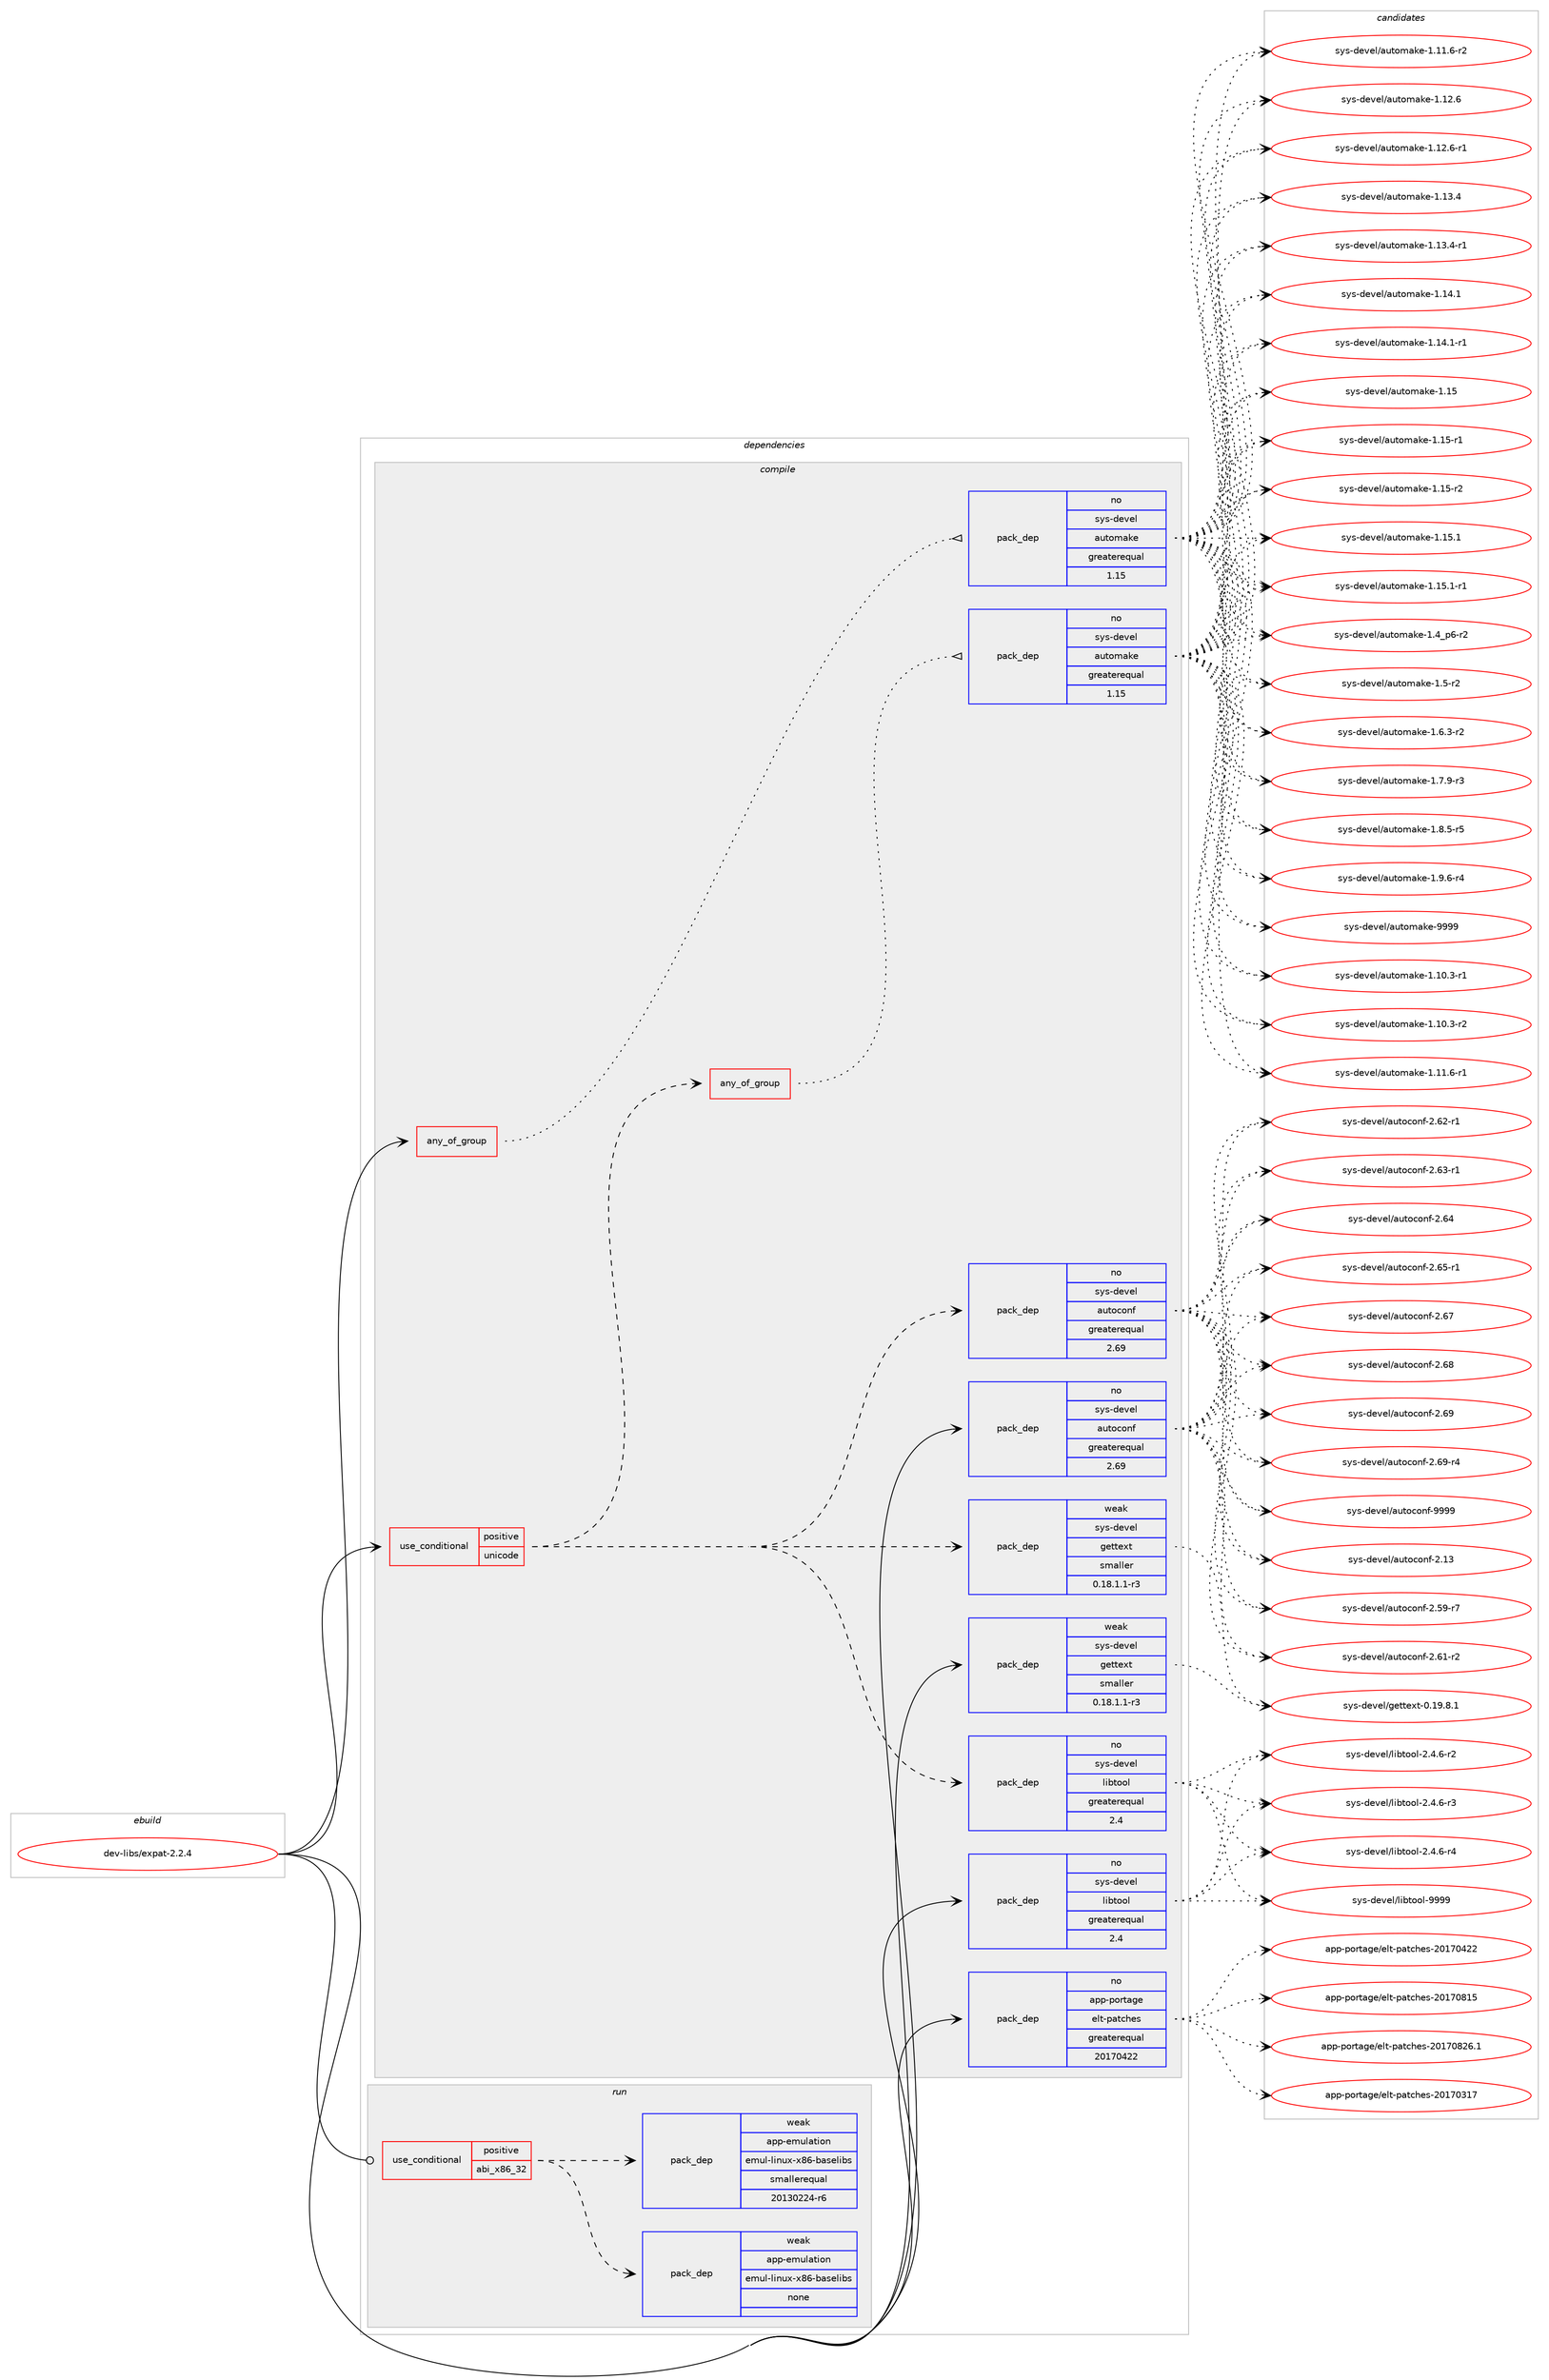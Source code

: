 digraph prolog {

# *************
# Graph options
# *************

newrank=true;
concentrate=true;
compound=true;
graph [rankdir=LR,fontname=Helvetica,fontsize=10,ranksep=1.5];#, ranksep=2.5, nodesep=0.2];
edge  [arrowhead=vee];
node  [fontname=Helvetica,fontsize=10];

# **********
# The ebuild
# **********

subgraph cluster_leftcol {
color=gray;
rank=same;
label=<<i>ebuild</i>>;
id [label="dev-libs/expat-2.2.4", color=red, width=4, href="../dev-libs/expat-2.2.4.svg"];
}

# ****************
# The dependencies
# ****************

subgraph cluster_midcol {
color=gray;
label=<<i>dependencies</i>>;
subgraph cluster_compile {
fillcolor="#eeeeee";
style=filled;
label=<<i>compile</i>>;
subgraph any3224 {
dependency112661 [label=<<TABLE BORDER="0" CELLBORDER="1" CELLSPACING="0" CELLPADDING="4"><TR><TD CELLPADDING="10">any_of_group</TD></TR></TABLE>>, shape=none, color=red];subgraph pack84893 {
dependency112662 [label=<<TABLE BORDER="0" CELLBORDER="1" CELLSPACING="0" CELLPADDING="4" WIDTH="220"><TR><TD ROWSPAN="6" CELLPADDING="30">pack_dep</TD></TR><TR><TD WIDTH="110">no</TD></TR><TR><TD>sys-devel</TD></TR><TR><TD>automake</TD></TR><TR><TD>greaterequal</TD></TR><TR><TD>1.15</TD></TR></TABLE>>, shape=none, color=blue];
}
dependency112661:e -> dependency112662:w [weight=20,style="dotted",arrowhead="oinv"];
}
id:e -> dependency112661:w [weight=20,style="solid",arrowhead="vee"];
subgraph cond24514 {
dependency112663 [label=<<TABLE BORDER="0" CELLBORDER="1" CELLSPACING="0" CELLPADDING="4"><TR><TD ROWSPAN="3" CELLPADDING="10">use_conditional</TD></TR><TR><TD>positive</TD></TR><TR><TD>unicode</TD></TR></TABLE>>, shape=none, color=red];
subgraph pack84894 {
dependency112664 [label=<<TABLE BORDER="0" CELLBORDER="1" CELLSPACING="0" CELLPADDING="4" WIDTH="220"><TR><TD ROWSPAN="6" CELLPADDING="30">pack_dep</TD></TR><TR><TD WIDTH="110">weak</TD></TR><TR><TD>sys-devel</TD></TR><TR><TD>gettext</TD></TR><TR><TD>smaller</TD></TR><TR><TD>0.18.1.1-r3</TD></TR></TABLE>>, shape=none, color=blue];
}
dependency112663:e -> dependency112664:w [weight=20,style="dashed",arrowhead="vee"];
subgraph any3225 {
dependency112665 [label=<<TABLE BORDER="0" CELLBORDER="1" CELLSPACING="0" CELLPADDING="4"><TR><TD CELLPADDING="10">any_of_group</TD></TR></TABLE>>, shape=none, color=red];subgraph pack84895 {
dependency112666 [label=<<TABLE BORDER="0" CELLBORDER="1" CELLSPACING="0" CELLPADDING="4" WIDTH="220"><TR><TD ROWSPAN="6" CELLPADDING="30">pack_dep</TD></TR><TR><TD WIDTH="110">no</TD></TR><TR><TD>sys-devel</TD></TR><TR><TD>automake</TD></TR><TR><TD>greaterequal</TD></TR><TR><TD>1.15</TD></TR></TABLE>>, shape=none, color=blue];
}
dependency112665:e -> dependency112666:w [weight=20,style="dotted",arrowhead="oinv"];
}
dependency112663:e -> dependency112665:w [weight=20,style="dashed",arrowhead="vee"];
subgraph pack84896 {
dependency112667 [label=<<TABLE BORDER="0" CELLBORDER="1" CELLSPACING="0" CELLPADDING="4" WIDTH="220"><TR><TD ROWSPAN="6" CELLPADDING="30">pack_dep</TD></TR><TR><TD WIDTH="110">no</TD></TR><TR><TD>sys-devel</TD></TR><TR><TD>autoconf</TD></TR><TR><TD>greaterequal</TD></TR><TR><TD>2.69</TD></TR></TABLE>>, shape=none, color=blue];
}
dependency112663:e -> dependency112667:w [weight=20,style="dashed",arrowhead="vee"];
subgraph pack84897 {
dependency112668 [label=<<TABLE BORDER="0" CELLBORDER="1" CELLSPACING="0" CELLPADDING="4" WIDTH="220"><TR><TD ROWSPAN="6" CELLPADDING="30">pack_dep</TD></TR><TR><TD WIDTH="110">no</TD></TR><TR><TD>sys-devel</TD></TR><TR><TD>libtool</TD></TR><TR><TD>greaterequal</TD></TR><TR><TD>2.4</TD></TR></TABLE>>, shape=none, color=blue];
}
dependency112663:e -> dependency112668:w [weight=20,style="dashed",arrowhead="vee"];
}
id:e -> dependency112663:w [weight=20,style="solid",arrowhead="vee"];
subgraph pack84898 {
dependency112669 [label=<<TABLE BORDER="0" CELLBORDER="1" CELLSPACING="0" CELLPADDING="4" WIDTH="220"><TR><TD ROWSPAN="6" CELLPADDING="30">pack_dep</TD></TR><TR><TD WIDTH="110">no</TD></TR><TR><TD>app-portage</TD></TR><TR><TD>elt-patches</TD></TR><TR><TD>greaterequal</TD></TR><TR><TD>20170422</TD></TR></TABLE>>, shape=none, color=blue];
}
id:e -> dependency112669:w [weight=20,style="solid",arrowhead="vee"];
subgraph pack84899 {
dependency112670 [label=<<TABLE BORDER="0" CELLBORDER="1" CELLSPACING="0" CELLPADDING="4" WIDTH="220"><TR><TD ROWSPAN="6" CELLPADDING="30">pack_dep</TD></TR><TR><TD WIDTH="110">no</TD></TR><TR><TD>sys-devel</TD></TR><TR><TD>autoconf</TD></TR><TR><TD>greaterequal</TD></TR><TR><TD>2.69</TD></TR></TABLE>>, shape=none, color=blue];
}
id:e -> dependency112670:w [weight=20,style="solid",arrowhead="vee"];
subgraph pack84900 {
dependency112671 [label=<<TABLE BORDER="0" CELLBORDER="1" CELLSPACING="0" CELLPADDING="4" WIDTH="220"><TR><TD ROWSPAN="6" CELLPADDING="30">pack_dep</TD></TR><TR><TD WIDTH="110">no</TD></TR><TR><TD>sys-devel</TD></TR><TR><TD>libtool</TD></TR><TR><TD>greaterequal</TD></TR><TR><TD>2.4</TD></TR></TABLE>>, shape=none, color=blue];
}
id:e -> dependency112671:w [weight=20,style="solid",arrowhead="vee"];
subgraph pack84901 {
dependency112672 [label=<<TABLE BORDER="0" CELLBORDER="1" CELLSPACING="0" CELLPADDING="4" WIDTH="220"><TR><TD ROWSPAN="6" CELLPADDING="30">pack_dep</TD></TR><TR><TD WIDTH="110">weak</TD></TR><TR><TD>sys-devel</TD></TR><TR><TD>gettext</TD></TR><TR><TD>smaller</TD></TR><TR><TD>0.18.1.1-r3</TD></TR></TABLE>>, shape=none, color=blue];
}
id:e -> dependency112672:w [weight=20,style="solid",arrowhead="vee"];
}
subgraph cluster_compileandrun {
fillcolor="#eeeeee";
style=filled;
label=<<i>compile and run</i>>;
}
subgraph cluster_run {
fillcolor="#eeeeee";
style=filled;
label=<<i>run</i>>;
subgraph cond24515 {
dependency112673 [label=<<TABLE BORDER="0" CELLBORDER="1" CELLSPACING="0" CELLPADDING="4"><TR><TD ROWSPAN="3" CELLPADDING="10">use_conditional</TD></TR><TR><TD>positive</TD></TR><TR><TD>abi_x86_32</TD></TR></TABLE>>, shape=none, color=red];
subgraph pack84902 {
dependency112674 [label=<<TABLE BORDER="0" CELLBORDER="1" CELLSPACING="0" CELLPADDING="4" WIDTH="220"><TR><TD ROWSPAN="6" CELLPADDING="30">pack_dep</TD></TR><TR><TD WIDTH="110">weak</TD></TR><TR><TD>app-emulation</TD></TR><TR><TD>emul-linux-x86-baselibs</TD></TR><TR><TD>smallerequal</TD></TR><TR><TD>20130224-r6</TD></TR></TABLE>>, shape=none, color=blue];
}
dependency112673:e -> dependency112674:w [weight=20,style="dashed",arrowhead="vee"];
subgraph pack84903 {
dependency112675 [label=<<TABLE BORDER="0" CELLBORDER="1" CELLSPACING="0" CELLPADDING="4" WIDTH="220"><TR><TD ROWSPAN="6" CELLPADDING="30">pack_dep</TD></TR><TR><TD WIDTH="110">weak</TD></TR><TR><TD>app-emulation</TD></TR><TR><TD>emul-linux-x86-baselibs</TD></TR><TR><TD>none</TD></TR><TR><TD></TD></TR></TABLE>>, shape=none, color=blue];
}
dependency112673:e -> dependency112675:w [weight=20,style="dashed",arrowhead="vee"];
}
id:e -> dependency112673:w [weight=20,style="solid",arrowhead="odot"];
}
}

# **************
# The candidates
# **************

subgraph cluster_choices {
rank=same;
color=gray;
label=<<i>candidates</i>>;

subgraph choice84893 {
color=black;
nodesep=1;
choice11512111545100101118101108479711711611110997107101454946494846514511449 [label="sys-devel/automake-1.10.3-r1", color=red, width=4,href="../sys-devel/automake-1.10.3-r1.svg"];
choice11512111545100101118101108479711711611110997107101454946494846514511450 [label="sys-devel/automake-1.10.3-r2", color=red, width=4,href="../sys-devel/automake-1.10.3-r2.svg"];
choice11512111545100101118101108479711711611110997107101454946494946544511449 [label="sys-devel/automake-1.11.6-r1", color=red, width=4,href="../sys-devel/automake-1.11.6-r1.svg"];
choice11512111545100101118101108479711711611110997107101454946494946544511450 [label="sys-devel/automake-1.11.6-r2", color=red, width=4,href="../sys-devel/automake-1.11.6-r2.svg"];
choice1151211154510010111810110847971171161111099710710145494649504654 [label="sys-devel/automake-1.12.6", color=red, width=4,href="../sys-devel/automake-1.12.6.svg"];
choice11512111545100101118101108479711711611110997107101454946495046544511449 [label="sys-devel/automake-1.12.6-r1", color=red, width=4,href="../sys-devel/automake-1.12.6-r1.svg"];
choice1151211154510010111810110847971171161111099710710145494649514652 [label="sys-devel/automake-1.13.4", color=red, width=4,href="../sys-devel/automake-1.13.4.svg"];
choice11512111545100101118101108479711711611110997107101454946495146524511449 [label="sys-devel/automake-1.13.4-r1", color=red, width=4,href="../sys-devel/automake-1.13.4-r1.svg"];
choice1151211154510010111810110847971171161111099710710145494649524649 [label="sys-devel/automake-1.14.1", color=red, width=4,href="../sys-devel/automake-1.14.1.svg"];
choice11512111545100101118101108479711711611110997107101454946495246494511449 [label="sys-devel/automake-1.14.1-r1", color=red, width=4,href="../sys-devel/automake-1.14.1-r1.svg"];
choice115121115451001011181011084797117116111109971071014549464953 [label="sys-devel/automake-1.15", color=red, width=4,href="../sys-devel/automake-1.15.svg"];
choice1151211154510010111810110847971171161111099710710145494649534511449 [label="sys-devel/automake-1.15-r1", color=red, width=4,href="../sys-devel/automake-1.15-r1.svg"];
choice1151211154510010111810110847971171161111099710710145494649534511450 [label="sys-devel/automake-1.15-r2", color=red, width=4,href="../sys-devel/automake-1.15-r2.svg"];
choice1151211154510010111810110847971171161111099710710145494649534649 [label="sys-devel/automake-1.15.1", color=red, width=4,href="../sys-devel/automake-1.15.1.svg"];
choice11512111545100101118101108479711711611110997107101454946495346494511449 [label="sys-devel/automake-1.15.1-r1", color=red, width=4,href="../sys-devel/automake-1.15.1-r1.svg"];
choice115121115451001011181011084797117116111109971071014549465295112544511450 [label="sys-devel/automake-1.4_p6-r2", color=red, width=4,href="../sys-devel/automake-1.4_p6-r2.svg"];
choice11512111545100101118101108479711711611110997107101454946534511450 [label="sys-devel/automake-1.5-r2", color=red, width=4,href="../sys-devel/automake-1.5-r2.svg"];
choice115121115451001011181011084797117116111109971071014549465446514511450 [label="sys-devel/automake-1.6.3-r2", color=red, width=4,href="../sys-devel/automake-1.6.3-r2.svg"];
choice115121115451001011181011084797117116111109971071014549465546574511451 [label="sys-devel/automake-1.7.9-r3", color=red, width=4,href="../sys-devel/automake-1.7.9-r3.svg"];
choice115121115451001011181011084797117116111109971071014549465646534511453 [label="sys-devel/automake-1.8.5-r5", color=red, width=4,href="../sys-devel/automake-1.8.5-r5.svg"];
choice115121115451001011181011084797117116111109971071014549465746544511452 [label="sys-devel/automake-1.9.6-r4", color=red, width=4,href="../sys-devel/automake-1.9.6-r4.svg"];
choice115121115451001011181011084797117116111109971071014557575757 [label="sys-devel/automake-9999", color=red, width=4,href="../sys-devel/automake-9999.svg"];
dependency112662:e -> choice11512111545100101118101108479711711611110997107101454946494846514511449:w [style=dotted,weight="100"];
dependency112662:e -> choice11512111545100101118101108479711711611110997107101454946494846514511450:w [style=dotted,weight="100"];
dependency112662:e -> choice11512111545100101118101108479711711611110997107101454946494946544511449:w [style=dotted,weight="100"];
dependency112662:e -> choice11512111545100101118101108479711711611110997107101454946494946544511450:w [style=dotted,weight="100"];
dependency112662:e -> choice1151211154510010111810110847971171161111099710710145494649504654:w [style=dotted,weight="100"];
dependency112662:e -> choice11512111545100101118101108479711711611110997107101454946495046544511449:w [style=dotted,weight="100"];
dependency112662:e -> choice1151211154510010111810110847971171161111099710710145494649514652:w [style=dotted,weight="100"];
dependency112662:e -> choice11512111545100101118101108479711711611110997107101454946495146524511449:w [style=dotted,weight="100"];
dependency112662:e -> choice1151211154510010111810110847971171161111099710710145494649524649:w [style=dotted,weight="100"];
dependency112662:e -> choice11512111545100101118101108479711711611110997107101454946495246494511449:w [style=dotted,weight="100"];
dependency112662:e -> choice115121115451001011181011084797117116111109971071014549464953:w [style=dotted,weight="100"];
dependency112662:e -> choice1151211154510010111810110847971171161111099710710145494649534511449:w [style=dotted,weight="100"];
dependency112662:e -> choice1151211154510010111810110847971171161111099710710145494649534511450:w [style=dotted,weight="100"];
dependency112662:e -> choice1151211154510010111810110847971171161111099710710145494649534649:w [style=dotted,weight="100"];
dependency112662:e -> choice11512111545100101118101108479711711611110997107101454946495346494511449:w [style=dotted,weight="100"];
dependency112662:e -> choice115121115451001011181011084797117116111109971071014549465295112544511450:w [style=dotted,weight="100"];
dependency112662:e -> choice11512111545100101118101108479711711611110997107101454946534511450:w [style=dotted,weight="100"];
dependency112662:e -> choice115121115451001011181011084797117116111109971071014549465446514511450:w [style=dotted,weight="100"];
dependency112662:e -> choice115121115451001011181011084797117116111109971071014549465546574511451:w [style=dotted,weight="100"];
dependency112662:e -> choice115121115451001011181011084797117116111109971071014549465646534511453:w [style=dotted,weight="100"];
dependency112662:e -> choice115121115451001011181011084797117116111109971071014549465746544511452:w [style=dotted,weight="100"];
dependency112662:e -> choice115121115451001011181011084797117116111109971071014557575757:w [style=dotted,weight="100"];
}
subgraph choice84894 {
color=black;
nodesep=1;
choice1151211154510010111810110847103101116116101120116454846495746564649 [label="sys-devel/gettext-0.19.8.1", color=red, width=4,href="../sys-devel/gettext-0.19.8.1.svg"];
dependency112664:e -> choice1151211154510010111810110847103101116116101120116454846495746564649:w [style=dotted,weight="100"];
}
subgraph choice84895 {
color=black;
nodesep=1;
choice11512111545100101118101108479711711611110997107101454946494846514511449 [label="sys-devel/automake-1.10.3-r1", color=red, width=4,href="../sys-devel/automake-1.10.3-r1.svg"];
choice11512111545100101118101108479711711611110997107101454946494846514511450 [label="sys-devel/automake-1.10.3-r2", color=red, width=4,href="../sys-devel/automake-1.10.3-r2.svg"];
choice11512111545100101118101108479711711611110997107101454946494946544511449 [label="sys-devel/automake-1.11.6-r1", color=red, width=4,href="../sys-devel/automake-1.11.6-r1.svg"];
choice11512111545100101118101108479711711611110997107101454946494946544511450 [label="sys-devel/automake-1.11.6-r2", color=red, width=4,href="../sys-devel/automake-1.11.6-r2.svg"];
choice1151211154510010111810110847971171161111099710710145494649504654 [label="sys-devel/automake-1.12.6", color=red, width=4,href="../sys-devel/automake-1.12.6.svg"];
choice11512111545100101118101108479711711611110997107101454946495046544511449 [label="sys-devel/automake-1.12.6-r1", color=red, width=4,href="../sys-devel/automake-1.12.6-r1.svg"];
choice1151211154510010111810110847971171161111099710710145494649514652 [label="sys-devel/automake-1.13.4", color=red, width=4,href="../sys-devel/automake-1.13.4.svg"];
choice11512111545100101118101108479711711611110997107101454946495146524511449 [label="sys-devel/automake-1.13.4-r1", color=red, width=4,href="../sys-devel/automake-1.13.4-r1.svg"];
choice1151211154510010111810110847971171161111099710710145494649524649 [label="sys-devel/automake-1.14.1", color=red, width=4,href="../sys-devel/automake-1.14.1.svg"];
choice11512111545100101118101108479711711611110997107101454946495246494511449 [label="sys-devel/automake-1.14.1-r1", color=red, width=4,href="../sys-devel/automake-1.14.1-r1.svg"];
choice115121115451001011181011084797117116111109971071014549464953 [label="sys-devel/automake-1.15", color=red, width=4,href="../sys-devel/automake-1.15.svg"];
choice1151211154510010111810110847971171161111099710710145494649534511449 [label="sys-devel/automake-1.15-r1", color=red, width=4,href="../sys-devel/automake-1.15-r1.svg"];
choice1151211154510010111810110847971171161111099710710145494649534511450 [label="sys-devel/automake-1.15-r2", color=red, width=4,href="../sys-devel/automake-1.15-r2.svg"];
choice1151211154510010111810110847971171161111099710710145494649534649 [label="sys-devel/automake-1.15.1", color=red, width=4,href="../sys-devel/automake-1.15.1.svg"];
choice11512111545100101118101108479711711611110997107101454946495346494511449 [label="sys-devel/automake-1.15.1-r1", color=red, width=4,href="../sys-devel/automake-1.15.1-r1.svg"];
choice115121115451001011181011084797117116111109971071014549465295112544511450 [label="sys-devel/automake-1.4_p6-r2", color=red, width=4,href="../sys-devel/automake-1.4_p6-r2.svg"];
choice11512111545100101118101108479711711611110997107101454946534511450 [label="sys-devel/automake-1.5-r2", color=red, width=4,href="../sys-devel/automake-1.5-r2.svg"];
choice115121115451001011181011084797117116111109971071014549465446514511450 [label="sys-devel/automake-1.6.3-r2", color=red, width=4,href="../sys-devel/automake-1.6.3-r2.svg"];
choice115121115451001011181011084797117116111109971071014549465546574511451 [label="sys-devel/automake-1.7.9-r3", color=red, width=4,href="../sys-devel/automake-1.7.9-r3.svg"];
choice115121115451001011181011084797117116111109971071014549465646534511453 [label="sys-devel/automake-1.8.5-r5", color=red, width=4,href="../sys-devel/automake-1.8.5-r5.svg"];
choice115121115451001011181011084797117116111109971071014549465746544511452 [label="sys-devel/automake-1.9.6-r4", color=red, width=4,href="../sys-devel/automake-1.9.6-r4.svg"];
choice115121115451001011181011084797117116111109971071014557575757 [label="sys-devel/automake-9999", color=red, width=4,href="../sys-devel/automake-9999.svg"];
dependency112666:e -> choice11512111545100101118101108479711711611110997107101454946494846514511449:w [style=dotted,weight="100"];
dependency112666:e -> choice11512111545100101118101108479711711611110997107101454946494846514511450:w [style=dotted,weight="100"];
dependency112666:e -> choice11512111545100101118101108479711711611110997107101454946494946544511449:w [style=dotted,weight="100"];
dependency112666:e -> choice11512111545100101118101108479711711611110997107101454946494946544511450:w [style=dotted,weight="100"];
dependency112666:e -> choice1151211154510010111810110847971171161111099710710145494649504654:w [style=dotted,weight="100"];
dependency112666:e -> choice11512111545100101118101108479711711611110997107101454946495046544511449:w [style=dotted,weight="100"];
dependency112666:e -> choice1151211154510010111810110847971171161111099710710145494649514652:w [style=dotted,weight="100"];
dependency112666:e -> choice11512111545100101118101108479711711611110997107101454946495146524511449:w [style=dotted,weight="100"];
dependency112666:e -> choice1151211154510010111810110847971171161111099710710145494649524649:w [style=dotted,weight="100"];
dependency112666:e -> choice11512111545100101118101108479711711611110997107101454946495246494511449:w [style=dotted,weight="100"];
dependency112666:e -> choice115121115451001011181011084797117116111109971071014549464953:w [style=dotted,weight="100"];
dependency112666:e -> choice1151211154510010111810110847971171161111099710710145494649534511449:w [style=dotted,weight="100"];
dependency112666:e -> choice1151211154510010111810110847971171161111099710710145494649534511450:w [style=dotted,weight="100"];
dependency112666:e -> choice1151211154510010111810110847971171161111099710710145494649534649:w [style=dotted,weight="100"];
dependency112666:e -> choice11512111545100101118101108479711711611110997107101454946495346494511449:w [style=dotted,weight="100"];
dependency112666:e -> choice115121115451001011181011084797117116111109971071014549465295112544511450:w [style=dotted,weight="100"];
dependency112666:e -> choice11512111545100101118101108479711711611110997107101454946534511450:w [style=dotted,weight="100"];
dependency112666:e -> choice115121115451001011181011084797117116111109971071014549465446514511450:w [style=dotted,weight="100"];
dependency112666:e -> choice115121115451001011181011084797117116111109971071014549465546574511451:w [style=dotted,weight="100"];
dependency112666:e -> choice115121115451001011181011084797117116111109971071014549465646534511453:w [style=dotted,weight="100"];
dependency112666:e -> choice115121115451001011181011084797117116111109971071014549465746544511452:w [style=dotted,weight="100"];
dependency112666:e -> choice115121115451001011181011084797117116111109971071014557575757:w [style=dotted,weight="100"];
}
subgraph choice84896 {
color=black;
nodesep=1;
choice115121115451001011181011084797117116111991111101024550464951 [label="sys-devel/autoconf-2.13", color=red, width=4,href="../sys-devel/autoconf-2.13.svg"];
choice1151211154510010111810110847971171161119911111010245504653574511455 [label="sys-devel/autoconf-2.59-r7", color=red, width=4,href="../sys-devel/autoconf-2.59-r7.svg"];
choice1151211154510010111810110847971171161119911111010245504654494511450 [label="sys-devel/autoconf-2.61-r2", color=red, width=4,href="../sys-devel/autoconf-2.61-r2.svg"];
choice1151211154510010111810110847971171161119911111010245504654504511449 [label="sys-devel/autoconf-2.62-r1", color=red, width=4,href="../sys-devel/autoconf-2.62-r1.svg"];
choice1151211154510010111810110847971171161119911111010245504654514511449 [label="sys-devel/autoconf-2.63-r1", color=red, width=4,href="../sys-devel/autoconf-2.63-r1.svg"];
choice115121115451001011181011084797117116111991111101024550465452 [label="sys-devel/autoconf-2.64", color=red, width=4,href="../sys-devel/autoconf-2.64.svg"];
choice1151211154510010111810110847971171161119911111010245504654534511449 [label="sys-devel/autoconf-2.65-r1", color=red, width=4,href="../sys-devel/autoconf-2.65-r1.svg"];
choice115121115451001011181011084797117116111991111101024550465455 [label="sys-devel/autoconf-2.67", color=red, width=4,href="../sys-devel/autoconf-2.67.svg"];
choice115121115451001011181011084797117116111991111101024550465456 [label="sys-devel/autoconf-2.68", color=red, width=4,href="../sys-devel/autoconf-2.68.svg"];
choice115121115451001011181011084797117116111991111101024550465457 [label="sys-devel/autoconf-2.69", color=red, width=4,href="../sys-devel/autoconf-2.69.svg"];
choice1151211154510010111810110847971171161119911111010245504654574511452 [label="sys-devel/autoconf-2.69-r4", color=red, width=4,href="../sys-devel/autoconf-2.69-r4.svg"];
choice115121115451001011181011084797117116111991111101024557575757 [label="sys-devel/autoconf-9999", color=red, width=4,href="../sys-devel/autoconf-9999.svg"];
dependency112667:e -> choice115121115451001011181011084797117116111991111101024550464951:w [style=dotted,weight="100"];
dependency112667:e -> choice1151211154510010111810110847971171161119911111010245504653574511455:w [style=dotted,weight="100"];
dependency112667:e -> choice1151211154510010111810110847971171161119911111010245504654494511450:w [style=dotted,weight="100"];
dependency112667:e -> choice1151211154510010111810110847971171161119911111010245504654504511449:w [style=dotted,weight="100"];
dependency112667:e -> choice1151211154510010111810110847971171161119911111010245504654514511449:w [style=dotted,weight="100"];
dependency112667:e -> choice115121115451001011181011084797117116111991111101024550465452:w [style=dotted,weight="100"];
dependency112667:e -> choice1151211154510010111810110847971171161119911111010245504654534511449:w [style=dotted,weight="100"];
dependency112667:e -> choice115121115451001011181011084797117116111991111101024550465455:w [style=dotted,weight="100"];
dependency112667:e -> choice115121115451001011181011084797117116111991111101024550465456:w [style=dotted,weight="100"];
dependency112667:e -> choice115121115451001011181011084797117116111991111101024550465457:w [style=dotted,weight="100"];
dependency112667:e -> choice1151211154510010111810110847971171161119911111010245504654574511452:w [style=dotted,weight="100"];
dependency112667:e -> choice115121115451001011181011084797117116111991111101024557575757:w [style=dotted,weight="100"];
}
subgraph choice84897 {
color=black;
nodesep=1;
choice1151211154510010111810110847108105981161111111084550465246544511450 [label="sys-devel/libtool-2.4.6-r2", color=red, width=4,href="../sys-devel/libtool-2.4.6-r2.svg"];
choice1151211154510010111810110847108105981161111111084550465246544511451 [label="sys-devel/libtool-2.4.6-r3", color=red, width=4,href="../sys-devel/libtool-2.4.6-r3.svg"];
choice1151211154510010111810110847108105981161111111084550465246544511452 [label="sys-devel/libtool-2.4.6-r4", color=red, width=4,href="../sys-devel/libtool-2.4.6-r4.svg"];
choice1151211154510010111810110847108105981161111111084557575757 [label="sys-devel/libtool-9999", color=red, width=4,href="../sys-devel/libtool-9999.svg"];
dependency112668:e -> choice1151211154510010111810110847108105981161111111084550465246544511450:w [style=dotted,weight="100"];
dependency112668:e -> choice1151211154510010111810110847108105981161111111084550465246544511451:w [style=dotted,weight="100"];
dependency112668:e -> choice1151211154510010111810110847108105981161111111084550465246544511452:w [style=dotted,weight="100"];
dependency112668:e -> choice1151211154510010111810110847108105981161111111084557575757:w [style=dotted,weight="100"];
}
subgraph choice84898 {
color=black;
nodesep=1;
choice97112112451121111141169710310147101108116451129711699104101115455048495548514955 [label="app-portage/elt-patches-20170317", color=red, width=4,href="../app-portage/elt-patches-20170317.svg"];
choice97112112451121111141169710310147101108116451129711699104101115455048495548525050 [label="app-portage/elt-patches-20170422", color=red, width=4,href="../app-portage/elt-patches-20170422.svg"];
choice97112112451121111141169710310147101108116451129711699104101115455048495548564953 [label="app-portage/elt-patches-20170815", color=red, width=4,href="../app-portage/elt-patches-20170815.svg"];
choice971121124511211111411697103101471011081164511297116991041011154550484955485650544649 [label="app-portage/elt-patches-20170826.1", color=red, width=4,href="../app-portage/elt-patches-20170826.1.svg"];
dependency112669:e -> choice97112112451121111141169710310147101108116451129711699104101115455048495548514955:w [style=dotted,weight="100"];
dependency112669:e -> choice97112112451121111141169710310147101108116451129711699104101115455048495548525050:w [style=dotted,weight="100"];
dependency112669:e -> choice97112112451121111141169710310147101108116451129711699104101115455048495548564953:w [style=dotted,weight="100"];
dependency112669:e -> choice971121124511211111411697103101471011081164511297116991041011154550484955485650544649:w [style=dotted,weight="100"];
}
subgraph choice84899 {
color=black;
nodesep=1;
choice115121115451001011181011084797117116111991111101024550464951 [label="sys-devel/autoconf-2.13", color=red, width=4,href="../sys-devel/autoconf-2.13.svg"];
choice1151211154510010111810110847971171161119911111010245504653574511455 [label="sys-devel/autoconf-2.59-r7", color=red, width=4,href="../sys-devel/autoconf-2.59-r7.svg"];
choice1151211154510010111810110847971171161119911111010245504654494511450 [label="sys-devel/autoconf-2.61-r2", color=red, width=4,href="../sys-devel/autoconf-2.61-r2.svg"];
choice1151211154510010111810110847971171161119911111010245504654504511449 [label="sys-devel/autoconf-2.62-r1", color=red, width=4,href="../sys-devel/autoconf-2.62-r1.svg"];
choice1151211154510010111810110847971171161119911111010245504654514511449 [label="sys-devel/autoconf-2.63-r1", color=red, width=4,href="../sys-devel/autoconf-2.63-r1.svg"];
choice115121115451001011181011084797117116111991111101024550465452 [label="sys-devel/autoconf-2.64", color=red, width=4,href="../sys-devel/autoconf-2.64.svg"];
choice1151211154510010111810110847971171161119911111010245504654534511449 [label="sys-devel/autoconf-2.65-r1", color=red, width=4,href="../sys-devel/autoconf-2.65-r1.svg"];
choice115121115451001011181011084797117116111991111101024550465455 [label="sys-devel/autoconf-2.67", color=red, width=4,href="../sys-devel/autoconf-2.67.svg"];
choice115121115451001011181011084797117116111991111101024550465456 [label="sys-devel/autoconf-2.68", color=red, width=4,href="../sys-devel/autoconf-2.68.svg"];
choice115121115451001011181011084797117116111991111101024550465457 [label="sys-devel/autoconf-2.69", color=red, width=4,href="../sys-devel/autoconf-2.69.svg"];
choice1151211154510010111810110847971171161119911111010245504654574511452 [label="sys-devel/autoconf-2.69-r4", color=red, width=4,href="../sys-devel/autoconf-2.69-r4.svg"];
choice115121115451001011181011084797117116111991111101024557575757 [label="sys-devel/autoconf-9999", color=red, width=4,href="../sys-devel/autoconf-9999.svg"];
dependency112670:e -> choice115121115451001011181011084797117116111991111101024550464951:w [style=dotted,weight="100"];
dependency112670:e -> choice1151211154510010111810110847971171161119911111010245504653574511455:w [style=dotted,weight="100"];
dependency112670:e -> choice1151211154510010111810110847971171161119911111010245504654494511450:w [style=dotted,weight="100"];
dependency112670:e -> choice1151211154510010111810110847971171161119911111010245504654504511449:w [style=dotted,weight="100"];
dependency112670:e -> choice1151211154510010111810110847971171161119911111010245504654514511449:w [style=dotted,weight="100"];
dependency112670:e -> choice115121115451001011181011084797117116111991111101024550465452:w [style=dotted,weight="100"];
dependency112670:e -> choice1151211154510010111810110847971171161119911111010245504654534511449:w [style=dotted,weight="100"];
dependency112670:e -> choice115121115451001011181011084797117116111991111101024550465455:w [style=dotted,weight="100"];
dependency112670:e -> choice115121115451001011181011084797117116111991111101024550465456:w [style=dotted,weight="100"];
dependency112670:e -> choice115121115451001011181011084797117116111991111101024550465457:w [style=dotted,weight="100"];
dependency112670:e -> choice1151211154510010111810110847971171161119911111010245504654574511452:w [style=dotted,weight="100"];
dependency112670:e -> choice115121115451001011181011084797117116111991111101024557575757:w [style=dotted,weight="100"];
}
subgraph choice84900 {
color=black;
nodesep=1;
choice1151211154510010111810110847108105981161111111084550465246544511450 [label="sys-devel/libtool-2.4.6-r2", color=red, width=4,href="../sys-devel/libtool-2.4.6-r2.svg"];
choice1151211154510010111810110847108105981161111111084550465246544511451 [label="sys-devel/libtool-2.4.6-r3", color=red, width=4,href="../sys-devel/libtool-2.4.6-r3.svg"];
choice1151211154510010111810110847108105981161111111084550465246544511452 [label="sys-devel/libtool-2.4.6-r4", color=red, width=4,href="../sys-devel/libtool-2.4.6-r4.svg"];
choice1151211154510010111810110847108105981161111111084557575757 [label="sys-devel/libtool-9999", color=red, width=4,href="../sys-devel/libtool-9999.svg"];
dependency112671:e -> choice1151211154510010111810110847108105981161111111084550465246544511450:w [style=dotted,weight="100"];
dependency112671:e -> choice1151211154510010111810110847108105981161111111084550465246544511451:w [style=dotted,weight="100"];
dependency112671:e -> choice1151211154510010111810110847108105981161111111084550465246544511452:w [style=dotted,weight="100"];
dependency112671:e -> choice1151211154510010111810110847108105981161111111084557575757:w [style=dotted,weight="100"];
}
subgraph choice84901 {
color=black;
nodesep=1;
choice1151211154510010111810110847103101116116101120116454846495746564649 [label="sys-devel/gettext-0.19.8.1", color=red, width=4,href="../sys-devel/gettext-0.19.8.1.svg"];
dependency112672:e -> choice1151211154510010111810110847103101116116101120116454846495746564649:w [style=dotted,weight="100"];
}
subgraph choice84902 {
color=black;
nodesep=1;
}
subgraph choice84903 {
color=black;
nodesep=1;
}
}

}
